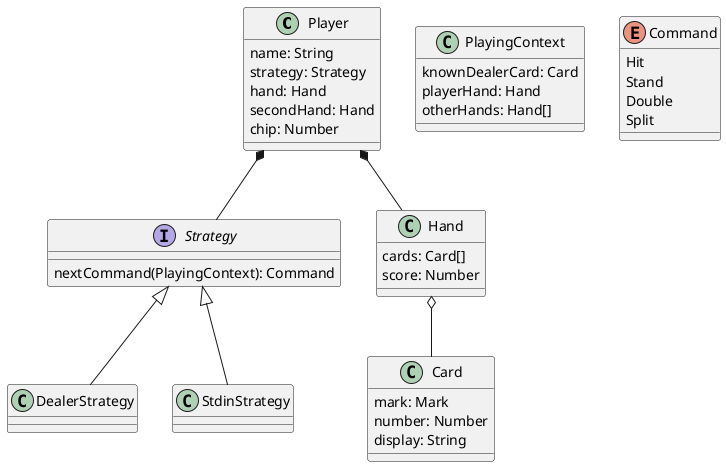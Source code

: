 @startuml Blackjack

class Player {
    name: String
    strategy: Strategy
    hand: Hand
    secondHand: Hand
    chip: Number
}
Player *-- Strategy
Player *-- Hand

interface Strategy {
    nextCommand(PlayingContext): Command
}
Strategy <|-- DealerStrategy
Strategy <|-- StdinStrategy

class Hand {
    cards: Card[]
    score: Number
}
Hand o-- Card

class Card {
    mark: Mark
    number: Number
    display: String
}

class PlayingContext {
    knownDealerCard: Card
    playerHand: Hand
    otherHands: Hand[]
}

enum Command {
    Hit
    Stand
    Double
    Split
}

@enduml
